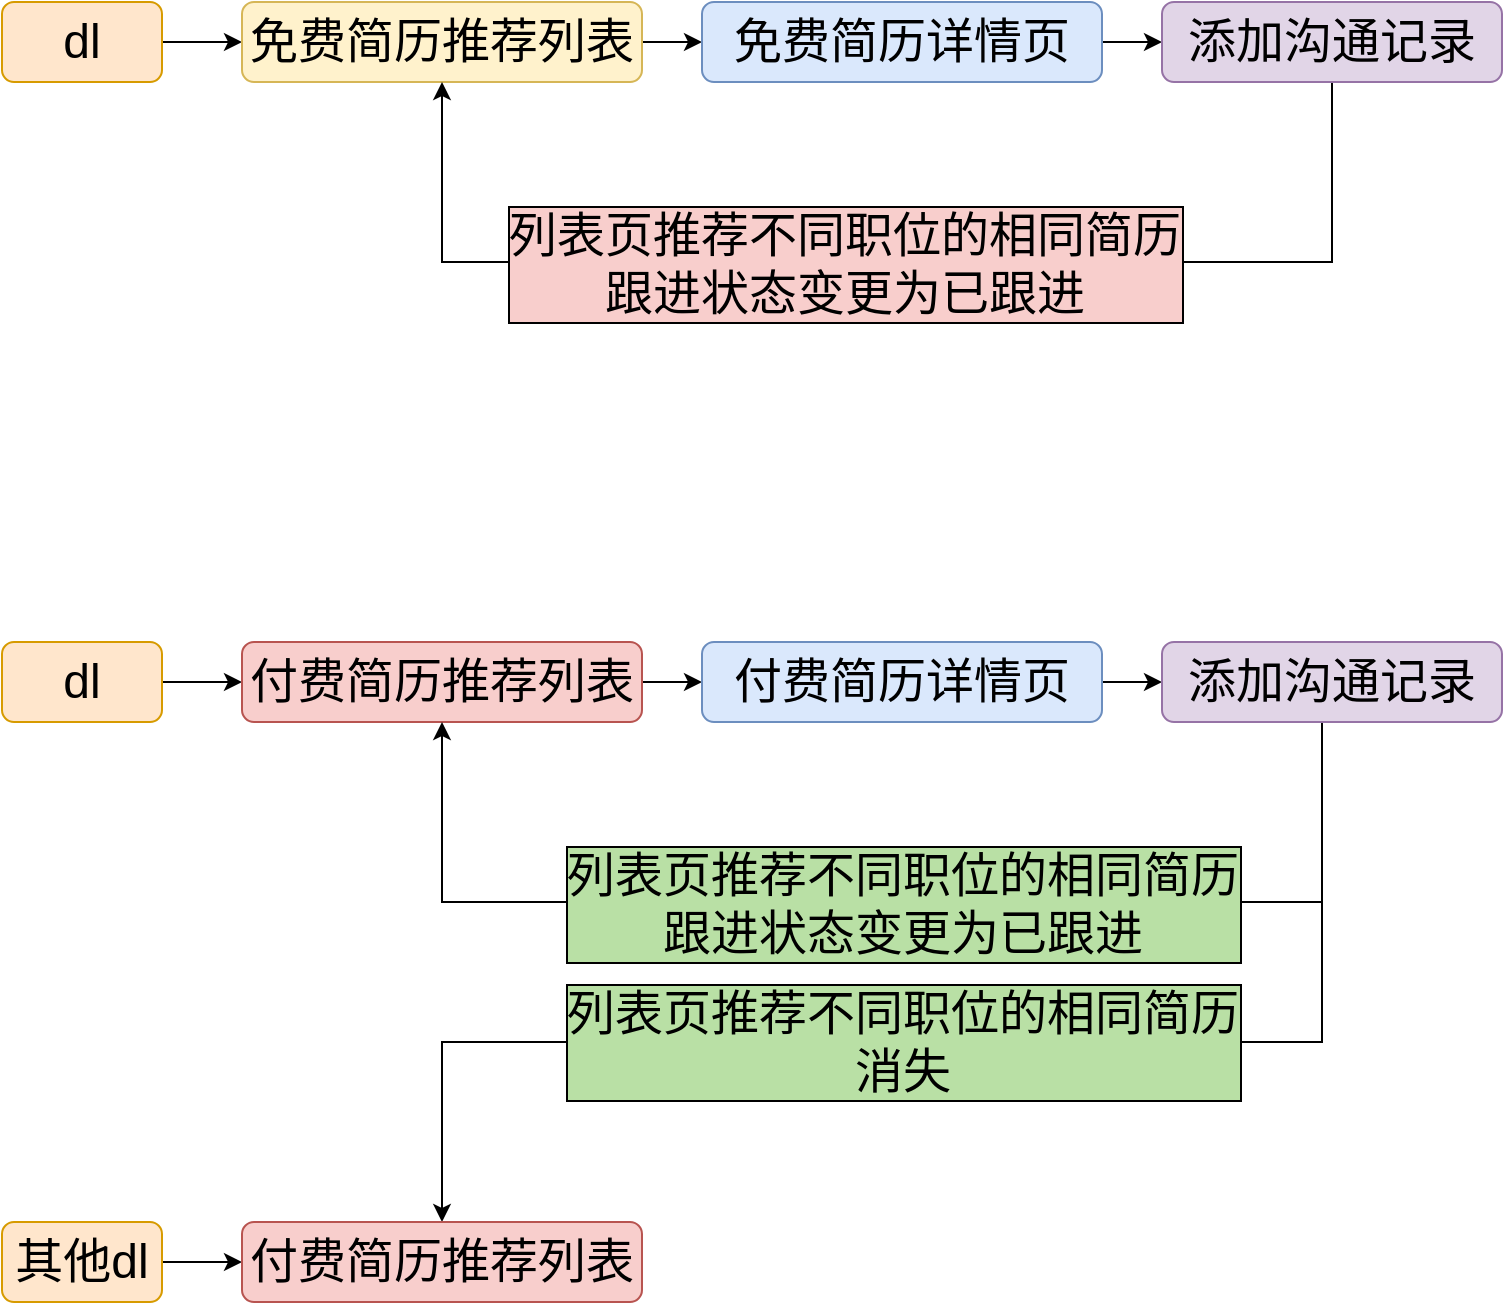 <mxfile version="20.4.1" type="github">
  <diagram id="sYPm4JJddVuIYyghLmJY" name="第 1 页">
    <mxGraphModel dx="1826" dy="1194" grid="1" gridSize="10" guides="1" tooltips="1" connect="1" arrows="1" fold="1" page="0" pageScale="1" pageWidth="827" pageHeight="1169" math="0" shadow="0">
      <root>
        <mxCell id="0" />
        <mxCell id="1" parent="0" />
        <mxCell id="LWuJ64vNX8WBU4MSDf6A-3" value="" style="edgeStyle=orthogonalEdgeStyle;rounded=0;orthogonalLoop=1;jettySize=auto;html=1;fontSize=24;" edge="1" parent="1" source="LWuJ64vNX8WBU4MSDf6A-1" target="LWuJ64vNX8WBU4MSDf6A-2">
          <mxGeometry relative="1" as="geometry" />
        </mxCell>
        <mxCell id="LWuJ64vNX8WBU4MSDf6A-1" value="dl" style="rounded=1;whiteSpace=wrap;html=1;fontSize=24;fillColor=#ffe6cc;strokeColor=#d79b00;" vertex="1" parent="1">
          <mxGeometry x="-120" y="-160" width="80" height="40" as="geometry" />
        </mxCell>
        <mxCell id="LWuJ64vNX8WBU4MSDf6A-5" value="" style="edgeStyle=orthogonalEdgeStyle;rounded=0;orthogonalLoop=1;jettySize=auto;html=1;fontSize=24;" edge="1" parent="1" source="LWuJ64vNX8WBU4MSDf6A-2" target="LWuJ64vNX8WBU4MSDf6A-4">
          <mxGeometry relative="1" as="geometry" />
        </mxCell>
        <mxCell id="LWuJ64vNX8WBU4MSDf6A-2" value="免费简历推荐列表" style="rounded=1;whiteSpace=wrap;html=1;fontSize=24;fillColor=#fff2cc;strokeColor=#d6b656;" vertex="1" parent="1">
          <mxGeometry y="-160" width="200" height="40" as="geometry" />
        </mxCell>
        <mxCell id="LWuJ64vNX8WBU4MSDf6A-7" value="" style="edgeStyle=orthogonalEdgeStyle;rounded=0;orthogonalLoop=1;jettySize=auto;html=1;fontSize=24;" edge="1" parent="1" source="LWuJ64vNX8WBU4MSDf6A-4" target="LWuJ64vNX8WBU4MSDf6A-6">
          <mxGeometry relative="1" as="geometry" />
        </mxCell>
        <mxCell id="LWuJ64vNX8WBU4MSDf6A-4" value="免费简历详情页" style="rounded=1;whiteSpace=wrap;html=1;fontSize=24;fillColor=#dae8fc;strokeColor=#6c8ebf;" vertex="1" parent="1">
          <mxGeometry x="230" y="-160" width="200" height="40" as="geometry" />
        </mxCell>
        <mxCell id="LWuJ64vNX8WBU4MSDf6A-21" style="edgeStyle=orthogonalEdgeStyle;rounded=0;orthogonalLoop=1;jettySize=auto;html=1;entryX=0.5;entryY=1;entryDx=0;entryDy=0;fontSize=24;" edge="1" parent="1" source="LWuJ64vNX8WBU4MSDf6A-6" target="LWuJ64vNX8WBU4MSDf6A-2">
          <mxGeometry relative="1" as="geometry">
            <Array as="points">
              <mxPoint x="545" y="-30" />
              <mxPoint x="100" y="-30" />
            </Array>
          </mxGeometry>
        </mxCell>
        <mxCell id="LWuJ64vNX8WBU4MSDf6A-22" value="列表页推荐不同职位的相同简历&lt;br&gt;跟进状态变更为已跟进" style="edgeLabel;html=1;align=center;verticalAlign=middle;resizable=0;points=[];fontSize=24;labelBorderColor=#000000;labelBackgroundColor=#F8CECC;" vertex="1" connectable="0" parent="LWuJ64vNX8WBU4MSDf6A-21">
          <mxGeometry x="0.069" y="1" relative="1" as="geometry">
            <mxPoint as="offset" />
          </mxGeometry>
        </mxCell>
        <mxCell id="LWuJ64vNX8WBU4MSDf6A-6" value="添加沟通记录" style="rounded=1;whiteSpace=wrap;html=1;fontSize=24;fillColor=#e1d5e7;strokeColor=#9673a6;" vertex="1" parent="1">
          <mxGeometry x="460" y="-160" width="170" height="40" as="geometry" />
        </mxCell>
        <mxCell id="LWuJ64vNX8WBU4MSDf6A-32" value="" style="edgeStyle=orthogonalEdgeStyle;rounded=0;orthogonalLoop=1;jettySize=auto;html=1;fontSize=24;" edge="1" parent="1" source="LWuJ64vNX8WBU4MSDf6A-33" target="LWuJ64vNX8WBU4MSDf6A-35">
          <mxGeometry relative="1" as="geometry" />
        </mxCell>
        <mxCell id="LWuJ64vNX8WBU4MSDf6A-33" value="dl" style="rounded=1;whiteSpace=wrap;html=1;fontSize=24;fillColor=#ffe6cc;strokeColor=#d79b00;" vertex="1" parent="1">
          <mxGeometry x="-120" y="160" width="80" height="40" as="geometry" />
        </mxCell>
        <mxCell id="LWuJ64vNX8WBU4MSDf6A-34" value="" style="edgeStyle=orthogonalEdgeStyle;rounded=0;orthogonalLoop=1;jettySize=auto;html=1;fontSize=24;" edge="1" parent="1" source="LWuJ64vNX8WBU4MSDf6A-35" target="LWuJ64vNX8WBU4MSDf6A-37">
          <mxGeometry relative="1" as="geometry" />
        </mxCell>
        <mxCell id="LWuJ64vNX8WBU4MSDf6A-35" value="付费简历推荐列表" style="rounded=1;whiteSpace=wrap;html=1;fontSize=24;fillColor=#f8cecc;strokeColor=#b85450;" vertex="1" parent="1">
          <mxGeometry y="160" width="200" height="40" as="geometry" />
        </mxCell>
        <mxCell id="LWuJ64vNX8WBU4MSDf6A-36" value="" style="edgeStyle=orthogonalEdgeStyle;rounded=0;orthogonalLoop=1;jettySize=auto;html=1;fontSize=24;" edge="1" parent="1" source="LWuJ64vNX8WBU4MSDf6A-37" target="LWuJ64vNX8WBU4MSDf6A-40">
          <mxGeometry relative="1" as="geometry" />
        </mxCell>
        <mxCell id="LWuJ64vNX8WBU4MSDf6A-37" value="付费简历详情页" style="rounded=1;whiteSpace=wrap;html=1;fontSize=24;fillColor=#dae8fc;strokeColor=#6c8ebf;" vertex="1" parent="1">
          <mxGeometry x="230" y="160" width="200" height="40" as="geometry" />
        </mxCell>
        <mxCell id="LWuJ64vNX8WBU4MSDf6A-38" style="edgeStyle=orthogonalEdgeStyle;rounded=0;orthogonalLoop=1;jettySize=auto;html=1;entryX=0.5;entryY=1;entryDx=0;entryDy=0;fontSize=24;" edge="1" parent="1" source="LWuJ64vNX8WBU4MSDf6A-40" target="LWuJ64vNX8WBU4MSDf6A-35">
          <mxGeometry relative="1" as="geometry">
            <Array as="points">
              <mxPoint x="540" y="290" />
              <mxPoint x="100" y="290" />
            </Array>
          </mxGeometry>
        </mxCell>
        <mxCell id="LWuJ64vNX8WBU4MSDf6A-39" value="列表页推荐不同职位的相同简历&lt;br&gt;跟进状态变更为已跟进" style="edgeLabel;html=1;align=center;verticalAlign=middle;resizable=0;points=[];fontSize=24;labelBorderColor=#000000;labelBackgroundColor=#B9E0A5;" vertex="1" connectable="0" parent="LWuJ64vNX8WBU4MSDf6A-38">
          <mxGeometry x="0.069" y="1" relative="1" as="geometry">
            <mxPoint x="31" as="offset" />
          </mxGeometry>
        </mxCell>
        <mxCell id="LWuJ64vNX8WBU4MSDf6A-46" style="edgeStyle=orthogonalEdgeStyle;rounded=0;orthogonalLoop=1;jettySize=auto;html=1;fontSize=24;entryX=0.5;entryY=0;entryDx=0;entryDy=0;" edge="1" parent="1" target="LWuJ64vNX8WBU4MSDf6A-44">
          <mxGeometry relative="1" as="geometry">
            <mxPoint x="590" y="200" as="sourcePoint" />
            <mxPoint x="140" y="537" as="targetPoint" />
            <Array as="points">
              <mxPoint x="540" y="200" />
              <mxPoint x="540" y="360" />
              <mxPoint x="100" y="360" />
            </Array>
          </mxGeometry>
        </mxCell>
        <mxCell id="LWuJ64vNX8WBU4MSDf6A-47" value="&lt;span style=&quot;&quot;&gt;列表页推荐不同职位的相同简历&lt;/span&gt;&lt;br&gt;消失" style="edgeLabel;html=1;align=center;verticalAlign=middle;resizable=0;points=[];fontSize=24;labelBorderColor=default;labelBackgroundColor=#B9E0A5;" vertex="1" connectable="0" parent="LWuJ64vNX8WBU4MSDf6A-46">
          <mxGeometry x="0.236" y="3" relative="1" as="geometry">
            <mxPoint x="37" y="-3" as="offset" />
          </mxGeometry>
        </mxCell>
        <mxCell id="LWuJ64vNX8WBU4MSDf6A-40" value="添加沟通记录" style="rounded=1;whiteSpace=wrap;html=1;fontSize=24;fillColor=#e1d5e7;strokeColor=#9673a6;" vertex="1" parent="1">
          <mxGeometry x="460" y="160" width="170" height="40" as="geometry" />
        </mxCell>
        <mxCell id="LWuJ64vNX8WBU4MSDf6A-45" style="edgeStyle=orthogonalEdgeStyle;rounded=0;orthogonalLoop=1;jettySize=auto;html=1;entryX=0;entryY=0.5;entryDx=0;entryDy=0;fontSize=24;" edge="1" parent="1" source="LWuJ64vNX8WBU4MSDf6A-41" target="LWuJ64vNX8WBU4MSDf6A-44">
          <mxGeometry relative="1" as="geometry" />
        </mxCell>
        <mxCell id="LWuJ64vNX8WBU4MSDf6A-41" value="其他dl" style="rounded=1;whiteSpace=wrap;html=1;fontSize=24;fillColor=#ffe6cc;strokeColor=#d79b00;" vertex="1" parent="1">
          <mxGeometry x="-120" y="450" width="80" height="40" as="geometry" />
        </mxCell>
        <mxCell id="LWuJ64vNX8WBU4MSDf6A-44" value="付费简历推荐列表" style="rounded=1;whiteSpace=wrap;html=1;fontSize=24;fillColor=#f8cecc;strokeColor=#b85450;" vertex="1" parent="1">
          <mxGeometry y="450" width="200" height="40" as="geometry" />
        </mxCell>
      </root>
    </mxGraphModel>
  </diagram>
</mxfile>
